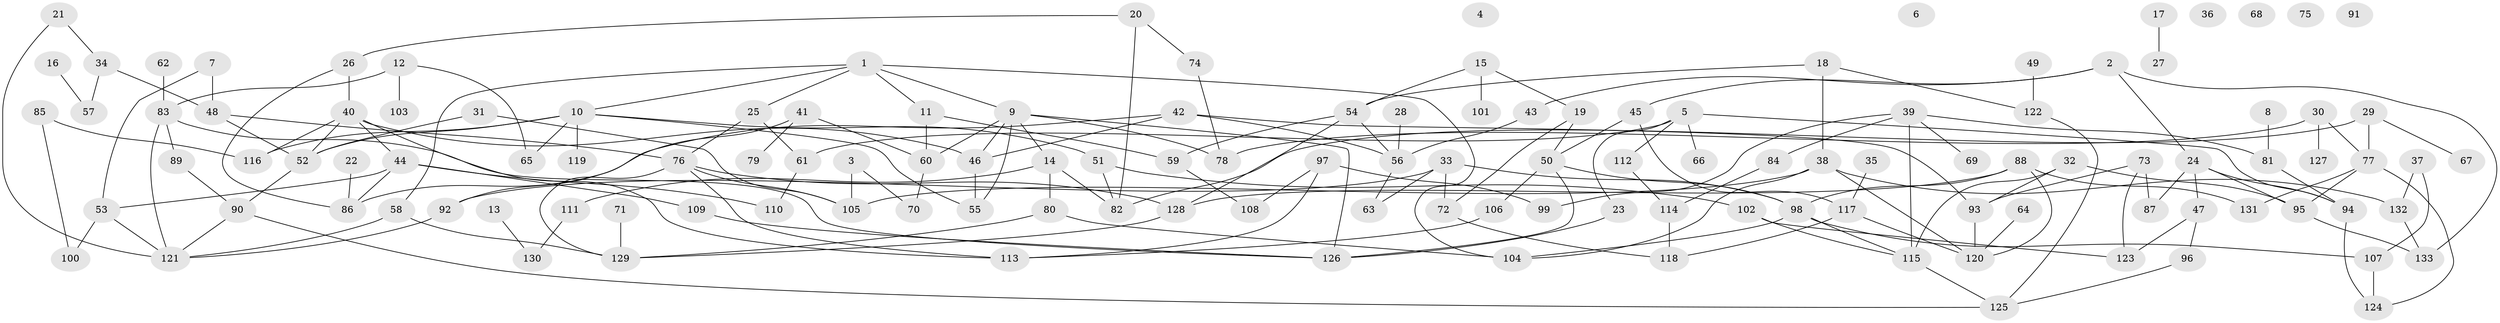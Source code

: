 // Generated by graph-tools (version 1.1) at 2025/12/03/09/25 04:12:54]
// undirected, 133 vertices, 194 edges
graph export_dot {
graph [start="1"]
  node [color=gray90,style=filled];
  1;
  2;
  3;
  4;
  5;
  6;
  7;
  8;
  9;
  10;
  11;
  12;
  13;
  14;
  15;
  16;
  17;
  18;
  19;
  20;
  21;
  22;
  23;
  24;
  25;
  26;
  27;
  28;
  29;
  30;
  31;
  32;
  33;
  34;
  35;
  36;
  37;
  38;
  39;
  40;
  41;
  42;
  43;
  44;
  45;
  46;
  47;
  48;
  49;
  50;
  51;
  52;
  53;
  54;
  55;
  56;
  57;
  58;
  59;
  60;
  61;
  62;
  63;
  64;
  65;
  66;
  67;
  68;
  69;
  70;
  71;
  72;
  73;
  74;
  75;
  76;
  77;
  78;
  79;
  80;
  81;
  82;
  83;
  84;
  85;
  86;
  87;
  88;
  89;
  90;
  91;
  92;
  93;
  94;
  95;
  96;
  97;
  98;
  99;
  100;
  101;
  102;
  103;
  104;
  105;
  106;
  107;
  108;
  109;
  110;
  111;
  112;
  113;
  114;
  115;
  116;
  117;
  118;
  119;
  120;
  121;
  122;
  123;
  124;
  125;
  126;
  127;
  128;
  129;
  130;
  131;
  132;
  133;
  1 -- 9;
  1 -- 10;
  1 -- 11;
  1 -- 25;
  1 -- 58;
  1 -- 104;
  2 -- 24;
  2 -- 43;
  2 -- 45;
  2 -- 133;
  3 -- 70;
  3 -- 105;
  5 -- 23;
  5 -- 61;
  5 -- 66;
  5 -- 94;
  5 -- 112;
  7 -- 48;
  7 -- 53;
  8 -- 81;
  9 -- 14;
  9 -- 46;
  9 -- 55;
  9 -- 60;
  9 -- 78;
  9 -- 126;
  10 -- 51;
  10 -- 52;
  10 -- 55;
  10 -- 65;
  10 -- 116;
  10 -- 119;
  11 -- 59;
  11 -- 60;
  12 -- 65;
  12 -- 83;
  12 -- 103;
  13 -- 130;
  14 -- 80;
  14 -- 82;
  14 -- 111;
  15 -- 19;
  15 -- 54;
  15 -- 101;
  16 -- 57;
  17 -- 27;
  18 -- 38;
  18 -- 54;
  18 -- 122;
  19 -- 50;
  19 -- 72;
  20 -- 26;
  20 -- 74;
  20 -- 82;
  21 -- 34;
  21 -- 121;
  22 -- 86;
  23 -- 126;
  24 -- 47;
  24 -- 87;
  24 -- 94;
  24 -- 95;
  25 -- 61;
  25 -- 76;
  26 -- 40;
  26 -- 86;
  28 -- 56;
  29 -- 67;
  29 -- 77;
  29 -- 82;
  30 -- 77;
  30 -- 78;
  30 -- 127;
  31 -- 52;
  31 -- 105;
  32 -- 93;
  32 -- 95;
  32 -- 115;
  33 -- 63;
  33 -- 72;
  33 -- 92;
  33 -- 98;
  34 -- 48;
  34 -- 57;
  35 -- 117;
  37 -- 107;
  37 -- 132;
  38 -- 104;
  38 -- 105;
  38 -- 120;
  38 -- 132;
  39 -- 69;
  39 -- 81;
  39 -- 84;
  39 -- 99;
  39 -- 115;
  40 -- 44;
  40 -- 46;
  40 -- 52;
  40 -- 113;
  40 -- 116;
  41 -- 60;
  41 -- 79;
  41 -- 92;
  42 -- 46;
  42 -- 56;
  42 -- 86;
  42 -- 93;
  43 -- 56;
  44 -- 53;
  44 -- 86;
  44 -- 109;
  44 -- 110;
  45 -- 50;
  45 -- 117;
  46 -- 55;
  47 -- 96;
  47 -- 123;
  48 -- 52;
  48 -- 76;
  49 -- 122;
  50 -- 98;
  50 -- 106;
  50 -- 126;
  51 -- 82;
  51 -- 102;
  52 -- 90;
  53 -- 100;
  53 -- 121;
  54 -- 56;
  54 -- 59;
  54 -- 128;
  56 -- 63;
  58 -- 121;
  58 -- 129;
  59 -- 108;
  60 -- 70;
  61 -- 110;
  62 -- 83;
  64 -- 120;
  71 -- 129;
  72 -- 118;
  73 -- 87;
  73 -- 93;
  73 -- 123;
  74 -- 78;
  76 -- 105;
  76 -- 113;
  76 -- 128;
  76 -- 129;
  77 -- 95;
  77 -- 124;
  77 -- 131;
  80 -- 104;
  80 -- 129;
  81 -- 94;
  83 -- 89;
  83 -- 121;
  83 -- 126;
  84 -- 114;
  85 -- 100;
  85 -- 116;
  88 -- 98;
  88 -- 120;
  88 -- 128;
  88 -- 131;
  89 -- 90;
  90 -- 121;
  90 -- 125;
  92 -- 121;
  93 -- 120;
  94 -- 124;
  95 -- 133;
  96 -- 125;
  97 -- 99;
  97 -- 108;
  97 -- 113;
  98 -- 104;
  98 -- 107;
  98 -- 115;
  102 -- 115;
  102 -- 123;
  106 -- 113;
  107 -- 124;
  109 -- 126;
  111 -- 130;
  112 -- 114;
  114 -- 118;
  115 -- 125;
  117 -- 118;
  117 -- 120;
  122 -- 125;
  128 -- 129;
  132 -- 133;
}
